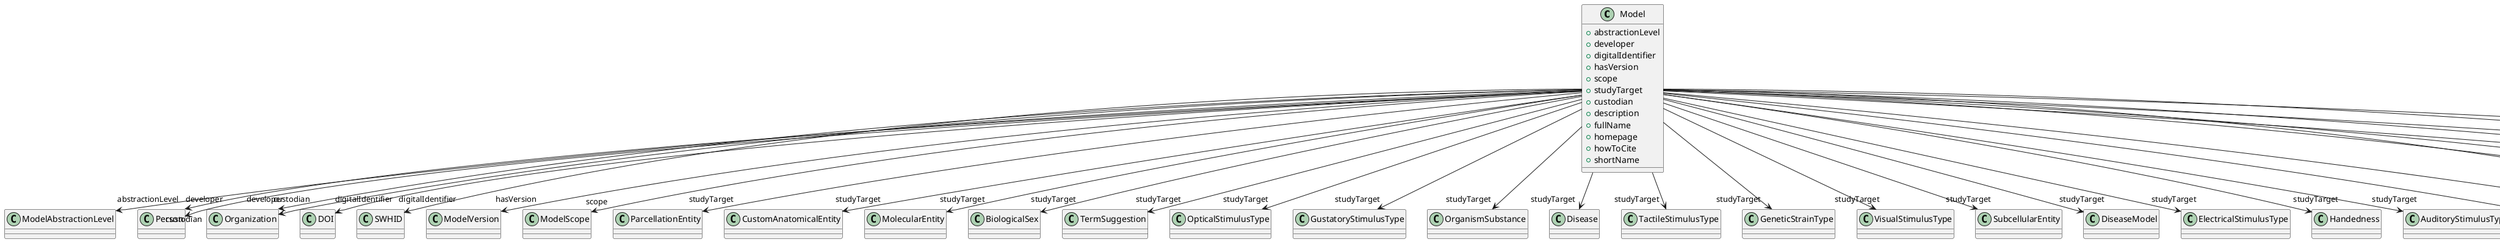 @startuml
class Model {
+abstractionLevel
+developer
+digitalIdentifier
+hasVersion
+scope
+studyTarget
+custodian
+description
+fullName
+homepage
+howToCite
+shortName

}
Model -d-> "abstractionLevel" ModelAbstractionLevel
Model -d-> "developer" Person
Model -d-> "developer" Organization
Model -d-> "digitalIdentifier" DOI
Model -d-> "digitalIdentifier" SWHID
Model -d-> "hasVersion" ModelVersion
Model -d-> "scope" ModelScope
Model -d-> "studyTarget" ParcellationEntity
Model -d-> "studyTarget" CustomAnatomicalEntity
Model -d-> "studyTarget" MolecularEntity
Model -d-> "studyTarget" BiologicalSex
Model -d-> "studyTarget" TermSuggestion
Model -d-> "studyTarget" OpticalStimulusType
Model -d-> "studyTarget" GustatoryStimulusType
Model -d-> "studyTarget" OrganismSubstance
Model -d-> "studyTarget" Disease
Model -d-> "studyTarget" TactileStimulusType
Model -d-> "studyTarget" GeneticStrainType
Model -d-> "studyTarget" VisualStimulusType
Model -d-> "studyTarget" SubcellularEntity
Model -d-> "studyTarget" DiseaseModel
Model -d-> "studyTarget" ElectricalStimulusType
Model -d-> "studyTarget" Handedness
Model -d-> "studyTarget" AuditoryStimulusType
Model -d-> "studyTarget" UBERONParcellation
Model -d-> "studyTarget" OlfactoryStimulusType
Model -d-> "studyTarget" CellType
Model -d-> "studyTarget" BreedingType
Model -d-> "studyTarget" BiologicalOrder
Model -d-> "studyTarget" Species
Model -d-> "studyTarget" OrganismSystem
Model -d-> "studyTarget" Organ
Model -d-> "studyTarget" CellCultureType
Model -d-> "custodian" Person
Model -d-> "custodian" Organization
Model -d-> "homepage" URL

@enduml
